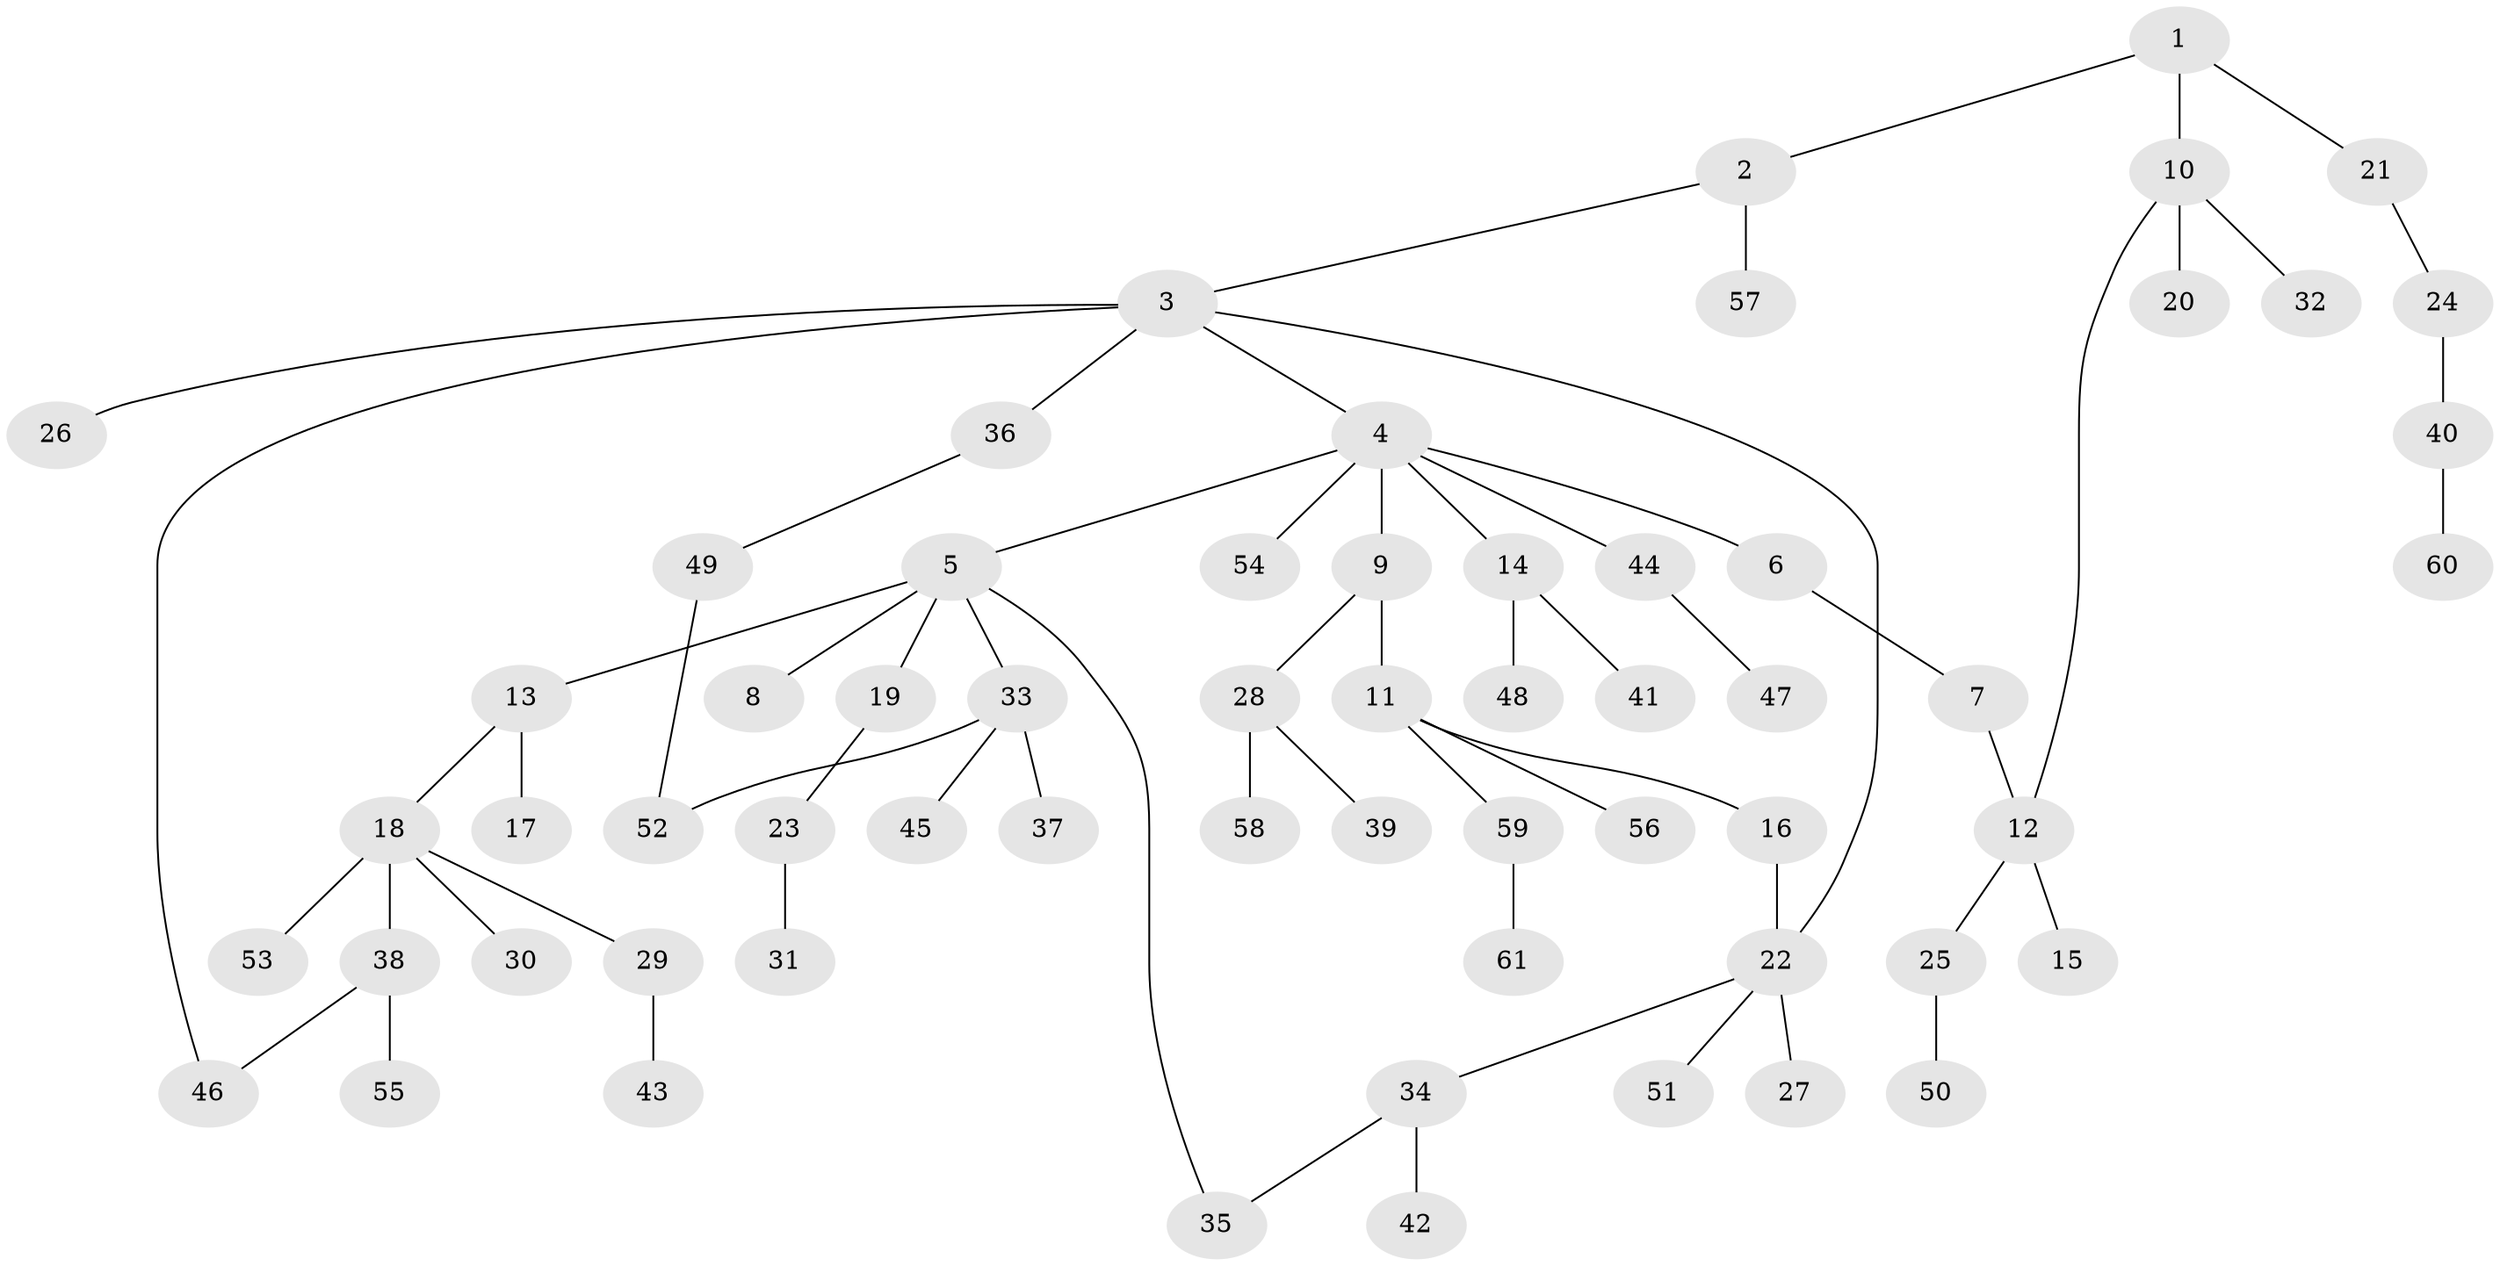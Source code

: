 // Generated by graph-tools (version 1.1) at 2025/49/03/09/25 03:49:23]
// undirected, 61 vertices, 65 edges
graph export_dot {
graph [start="1"]
  node [color=gray90,style=filled];
  1;
  2;
  3;
  4;
  5;
  6;
  7;
  8;
  9;
  10;
  11;
  12;
  13;
  14;
  15;
  16;
  17;
  18;
  19;
  20;
  21;
  22;
  23;
  24;
  25;
  26;
  27;
  28;
  29;
  30;
  31;
  32;
  33;
  34;
  35;
  36;
  37;
  38;
  39;
  40;
  41;
  42;
  43;
  44;
  45;
  46;
  47;
  48;
  49;
  50;
  51;
  52;
  53;
  54;
  55;
  56;
  57;
  58;
  59;
  60;
  61;
  1 -- 2;
  1 -- 10;
  1 -- 21;
  2 -- 3;
  2 -- 57;
  3 -- 4;
  3 -- 22;
  3 -- 26;
  3 -- 36;
  3 -- 46;
  4 -- 5;
  4 -- 6;
  4 -- 9;
  4 -- 14;
  4 -- 44;
  4 -- 54;
  5 -- 8;
  5 -- 13;
  5 -- 19;
  5 -- 33;
  5 -- 35;
  6 -- 7;
  7 -- 12;
  9 -- 11;
  9 -- 28;
  10 -- 20;
  10 -- 32;
  10 -- 12;
  11 -- 16;
  11 -- 56;
  11 -- 59;
  12 -- 15;
  12 -- 25;
  13 -- 17;
  13 -- 18;
  14 -- 41;
  14 -- 48;
  16 -- 22;
  18 -- 29;
  18 -- 30;
  18 -- 38;
  18 -- 53;
  19 -- 23;
  21 -- 24;
  22 -- 27;
  22 -- 34;
  22 -- 51;
  23 -- 31;
  24 -- 40;
  25 -- 50;
  28 -- 39;
  28 -- 58;
  29 -- 43;
  33 -- 37;
  33 -- 45;
  33 -- 52;
  34 -- 35;
  34 -- 42;
  36 -- 49;
  38 -- 46;
  38 -- 55;
  40 -- 60;
  44 -- 47;
  49 -- 52;
  59 -- 61;
}
